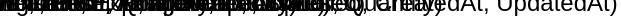 <?xml version="1.0" encoding="UTF-8"?>
<mxfile>
  <diagram name="DER - Banco de Dados">
    <mxGraphModel dx="800" dy="600" grid="1" gridSize="10" guides="1" tooltips="1" connect="1" arrows="1" fold="1">
      <root>
        <mxCell id="0"/>
        <mxCell id="1" parent="0"/>

        <!-- Products -->
        <mxCell id="2" value="Products(Id*, Code, Name, Description, Weight, Volume, Perishable, TemperatureControlled, CreatedAt, UpdatedAt)" style="rectangle" vertex="1" parent="1" mxGeometry="{'x':20,'y':20,'width':200,'height':100}"/>

        <!-- Lots -->
        <mxCell id="3" value="Lots(Id*, ProductId*, Number, ManufacturingDate, ExpirationDate, Status, Quantity)" style="rectangle" vertex="1" parent="1" mxGeometry="{'x':250,'y':20,'width':200,'height':100}"/>

        <!-- Locations -->
        <mxCell id="4" value="Locations(Id*, Area, Aisle, Shelf, Position, MaxCapacity)" style="rectangle" vertex="1" parent="1" mxGeometry="{'x':480,'y':20,'width':200,'height':100}"/>

        <!-- Inventory -->
        <mxCell id="5" value="Inventory(Id*, ProductId*, LotId*, LocationId*, Quantity, LastUpdated)" style="rectangle" vertex="1" parent="1" mxGeometry="{'x':150,'y':150,'width':200,'height':100}"/>

        <!-- RfidTags -->
        <mxCell id="6" value="RfidTags(Id*, TagUid*, ProductId*, LotId*, AssignedTo, Active)" style="rectangle" vertex="1" parent="1" mxGeometry="{'x':400,'y':150,'width':200,'height':100}"/>

        <!-- Users -->
        <mxCell id="7" value="Users(Id*, Name, Email*, PasswordHash, Role, WarehouseId)" style="rectangle" vertex="1" parent="1" mxGeometry="{'x':300,'y':300,'width':200,'height':100}"/>

        <!-- Linhas de relacionamento -->
        <mxCell id="8" source="2" target="3" edge="1" parent="1" style="orthogonalEdgeStyle"/>
        <mxCell id="9" source="2" target="5" edge="1" parent="1" style="orthogonalEdgeStyle"/>
        <mxCell id="10" source="3" target="5" edge="1" parent="1" style="orthogonalEdgeStyle"/>
        <mxCell id="11" source="4" target="5" edge="1" parent="1" style="orthogonalEdgeStyle"/>
        <mxCell id="12" source="2" target="6" edge="1" parent="1" style="orthogonalEdgeStyle"/>
        <mxCell id="13" source="3" target="6" edge="1" parent="1" style="orthogonalEdgeStyle"/>
      </root>
    </mxGraphModel>
  </diagram>
</mxfile>

